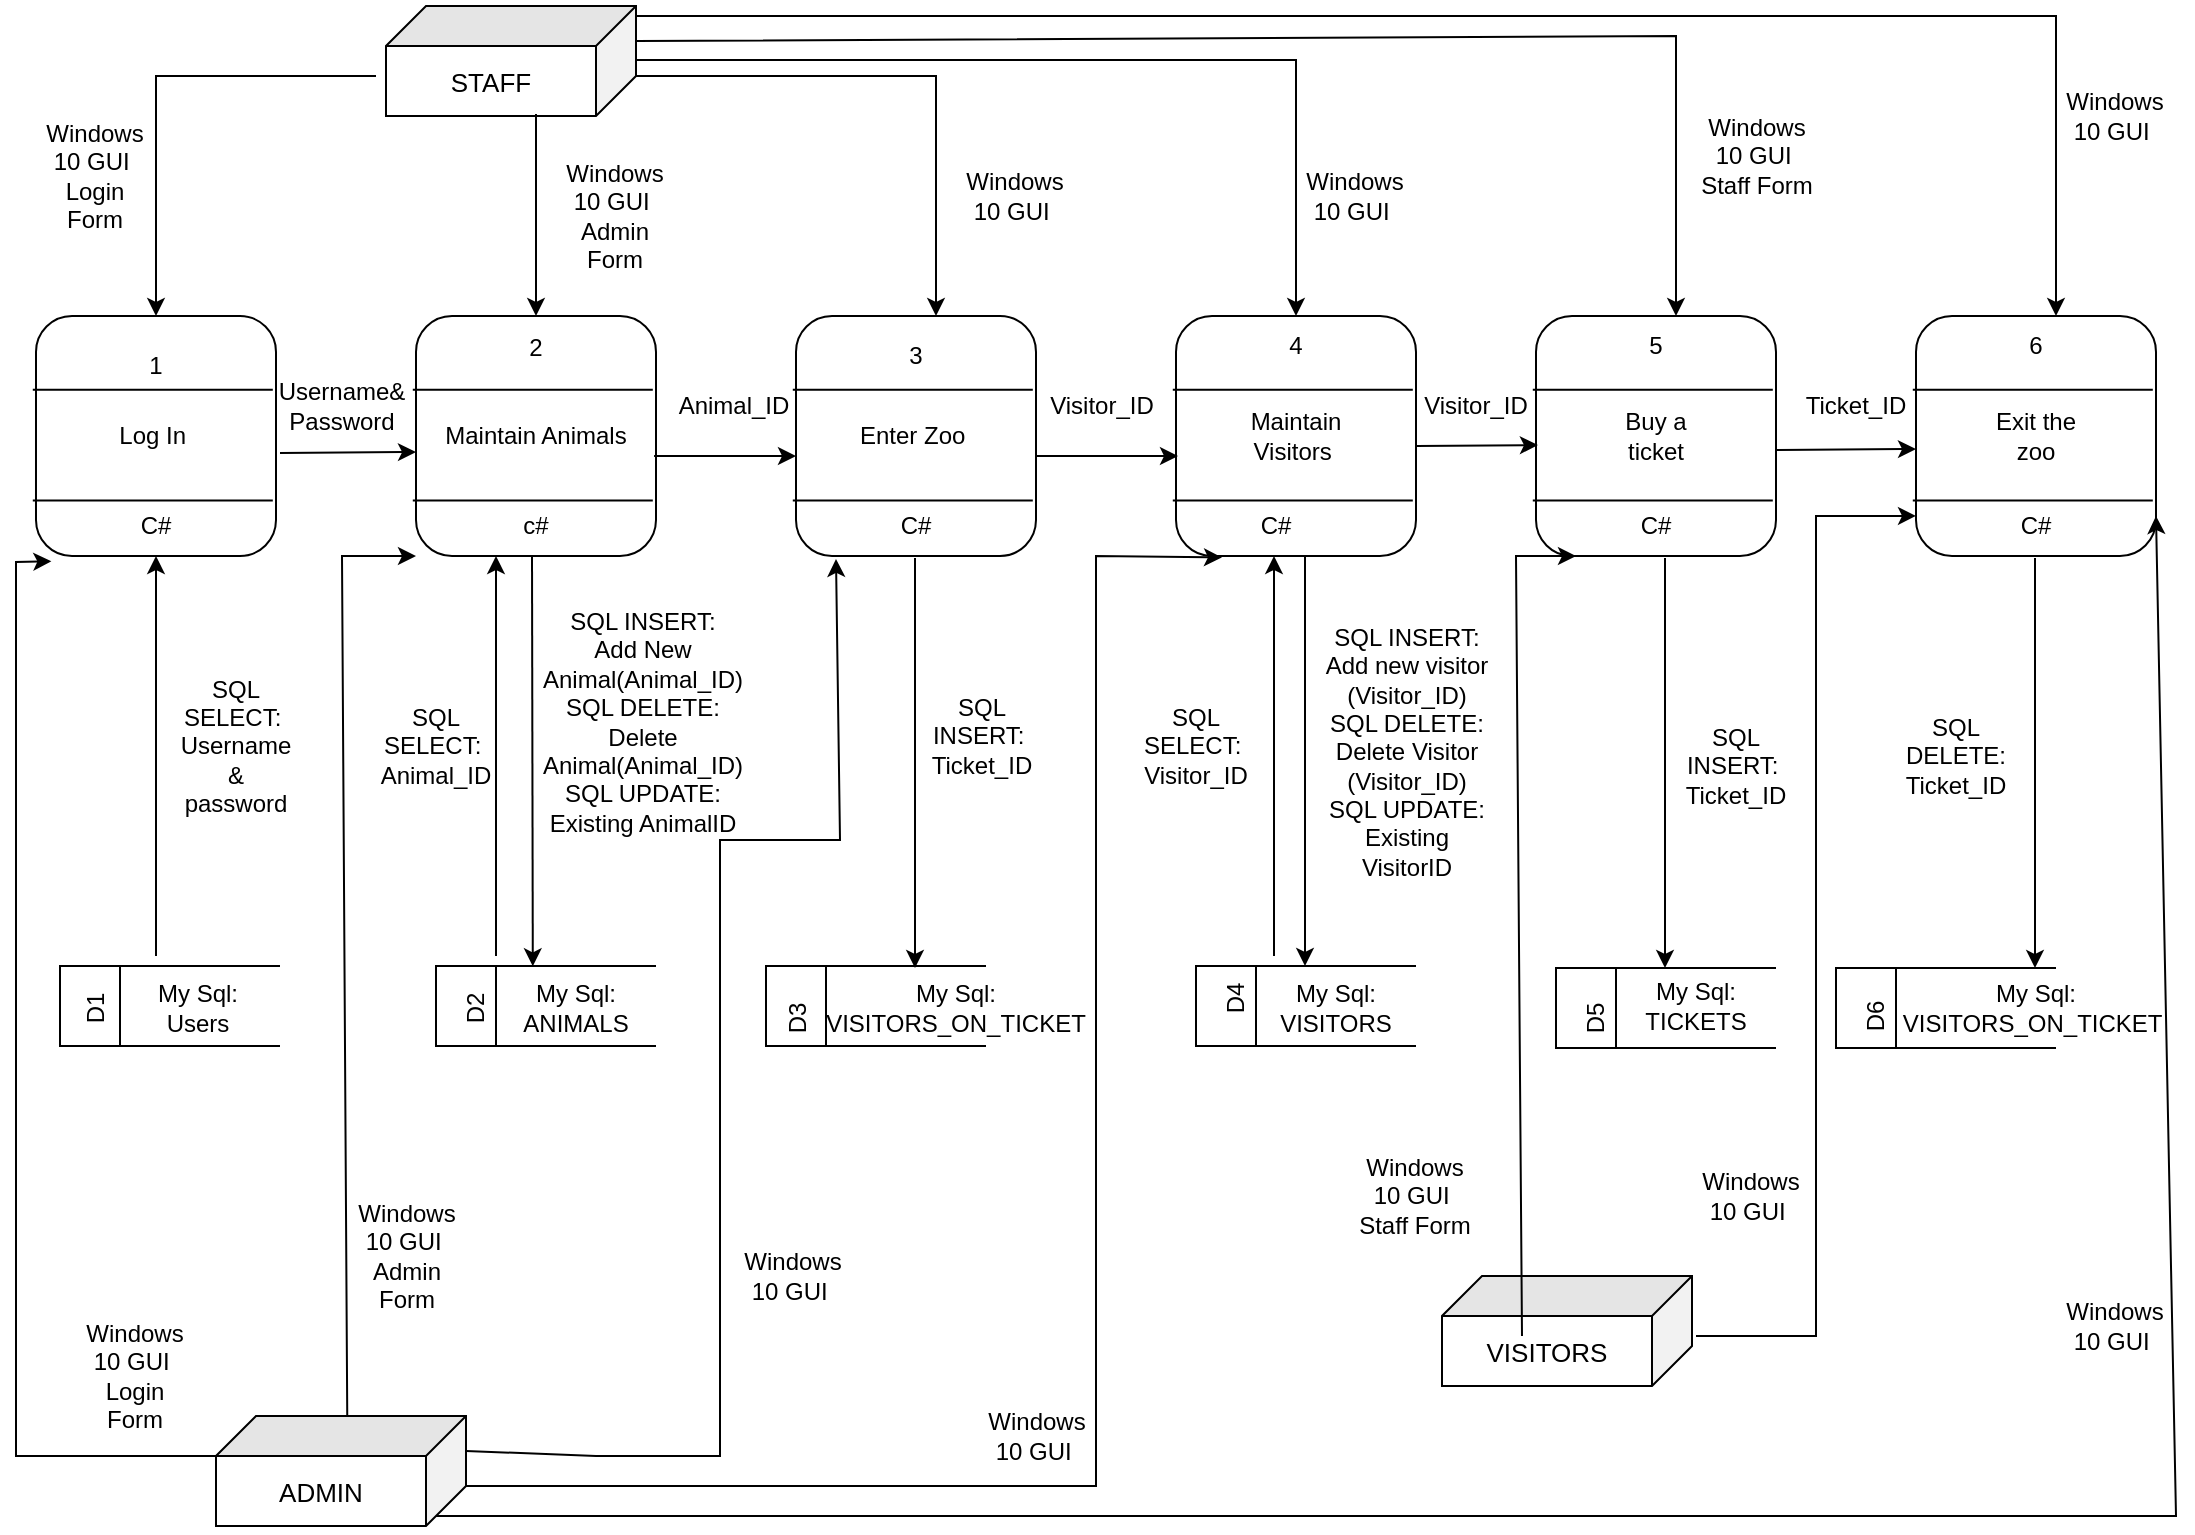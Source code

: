 <mxfile version="21.7.2" type="device">
  <diagram id="Swy_Kmeid2aEvp7q4bGA" name="Page-1">
    <mxGraphModel dx="1114" dy="473" grid="1" gridSize="10" guides="1" tooltips="1" connect="1" arrows="1" fold="1" page="1" pageScale="1" pageWidth="1100" pageHeight="850" math="0" shadow="0">
      <root>
        <mxCell id="0" />
        <mxCell id="1" parent="0" />
        <mxCell id="SqwF1IbfU58eQdnAGA33-1" value="STAFF" style="shape=cube;whiteSpace=wrap;html=1;boundedLbl=1;backgroundOutline=1;darkOpacity=0.05;darkOpacity2=0.1;fontSize=13;direction=south;" parent="1" vertex="1">
          <mxGeometry x="195" y="35" width="125" height="55" as="geometry" />
        </mxCell>
        <mxCell id="SqwF1IbfU58eQdnAGA33-23" value="" style="rounded=1;whiteSpace=wrap;html=1;container=1;" parent="1" vertex="1">
          <mxGeometry x="20" y="190" width="120" height="120" as="geometry">
            <mxRectangle x="40" y="160" width="50" height="40" as="alternateBounds" />
          </mxGeometry>
        </mxCell>
        <mxCell id="9iBqQjDq5Y0UraFRO6g6-12" value="" style="endArrow=none;html=1;rounded=0;" parent="SqwF1IbfU58eQdnAGA33-23" edge="1">
          <mxGeometry width="50" height="50" relative="1" as="geometry">
            <mxPoint x="-1.6" y="92.308" as="sourcePoint" />
            <mxPoint x="118.4" y="92.308" as="targetPoint" />
          </mxGeometry>
        </mxCell>
        <mxCell id="9iBqQjDq5Y0UraFRO6g6-13" value="" style="endArrow=none;html=1;rounded=0;" parent="SqwF1IbfU58eQdnAGA33-23" edge="1">
          <mxGeometry width="50" height="50" relative="1" as="geometry">
            <mxPoint x="-1.6" y="36.923" as="sourcePoint" />
            <mxPoint x="118.4" y="36.923" as="targetPoint" />
          </mxGeometry>
        </mxCell>
        <mxCell id="9iBqQjDq5Y0UraFRO6g6-41" value="1" style="text;html=1;strokeColor=none;fillColor=none;align=center;verticalAlign=middle;whiteSpace=wrap;rounded=0;" parent="SqwF1IbfU58eQdnAGA33-23" vertex="1">
          <mxGeometry x="30" y="10" width="60" height="30" as="geometry" />
        </mxCell>
        <mxCell id="9iBqQjDq5Y0UraFRO6g6-42" value="Log In&amp;nbsp;" style="text;html=1;strokeColor=none;fillColor=none;align=center;verticalAlign=middle;whiteSpace=wrap;rounded=0;" parent="SqwF1IbfU58eQdnAGA33-23" vertex="1">
          <mxGeometry x="30" y="45" width="60" height="30" as="geometry" />
        </mxCell>
        <mxCell id="9iBqQjDq5Y0UraFRO6g6-43" value="C#" style="text;html=1;strokeColor=none;fillColor=none;align=center;verticalAlign=middle;whiteSpace=wrap;rounded=0;" parent="SqwF1IbfU58eQdnAGA33-23" vertex="1">
          <mxGeometry x="30" y="90" width="60" height="30" as="geometry" />
        </mxCell>
        <mxCell id="9iBqQjDq5Y0UraFRO6g6-26" value="Maintain Animals" style="rounded=1;whiteSpace=wrap;html=1;container=1;" parent="1" vertex="1">
          <mxGeometry x="210" y="190" width="120" height="120" as="geometry">
            <mxRectangle x="40" y="160" width="50" height="40" as="alternateBounds" />
          </mxGeometry>
        </mxCell>
        <mxCell id="9iBqQjDq5Y0UraFRO6g6-27" value="" style="endArrow=none;html=1;rounded=0;" parent="9iBqQjDq5Y0UraFRO6g6-26" edge="1">
          <mxGeometry width="50" height="50" relative="1" as="geometry">
            <mxPoint x="-1.6" y="92.308" as="sourcePoint" />
            <mxPoint x="118.4" y="92.308" as="targetPoint" />
          </mxGeometry>
        </mxCell>
        <mxCell id="9iBqQjDq5Y0UraFRO6g6-28" value="" style="endArrow=none;html=1;rounded=0;" parent="9iBqQjDq5Y0UraFRO6g6-26" edge="1">
          <mxGeometry width="50" height="50" relative="1" as="geometry">
            <mxPoint x="-1.6" y="36.923" as="sourcePoint" />
            <mxPoint x="118.4" y="36.923" as="targetPoint" />
          </mxGeometry>
        </mxCell>
        <mxCell id="9iBqQjDq5Y0UraFRO6g6-44" value="2" style="text;html=1;strokeColor=none;fillColor=none;align=center;verticalAlign=middle;whiteSpace=wrap;rounded=0;" parent="9iBqQjDq5Y0UraFRO6g6-26" vertex="1">
          <mxGeometry x="30" y="1" width="60" height="30" as="geometry" />
        </mxCell>
        <mxCell id="9iBqQjDq5Y0UraFRO6g6-46" value="c#" style="text;html=1;strokeColor=none;fillColor=none;align=center;verticalAlign=middle;whiteSpace=wrap;rounded=0;" parent="9iBqQjDq5Y0UraFRO6g6-26" vertex="1">
          <mxGeometry x="30" y="90" width="60" height="30" as="geometry" />
        </mxCell>
        <mxCell id="9iBqQjDq5Y0UraFRO6g6-29" value="Enter Zoo&amp;nbsp;" style="rounded=1;whiteSpace=wrap;html=1;container=1;" parent="1" vertex="1">
          <mxGeometry x="400" y="190" width="120" height="120" as="geometry">
            <mxRectangle x="40" y="160" width="50" height="40" as="alternateBounds" />
          </mxGeometry>
        </mxCell>
        <mxCell id="9iBqQjDq5Y0UraFRO6g6-30" value="" style="endArrow=none;html=1;rounded=0;" parent="9iBqQjDq5Y0UraFRO6g6-29" edge="1">
          <mxGeometry width="50" height="50" relative="1" as="geometry">
            <mxPoint x="-1.6" y="92.308" as="sourcePoint" />
            <mxPoint x="118.4" y="92.308" as="targetPoint" />
          </mxGeometry>
        </mxCell>
        <mxCell id="9iBqQjDq5Y0UraFRO6g6-31" value="" style="endArrow=none;html=1;rounded=0;" parent="9iBqQjDq5Y0UraFRO6g6-29" edge="1">
          <mxGeometry width="50" height="50" relative="1" as="geometry">
            <mxPoint x="-1.6" y="36.923" as="sourcePoint" />
            <mxPoint x="118.4" y="36.923" as="targetPoint" />
          </mxGeometry>
        </mxCell>
        <mxCell id="9iBqQjDq5Y0UraFRO6g6-47" value="3" style="text;html=1;strokeColor=none;fillColor=none;align=center;verticalAlign=middle;whiteSpace=wrap;rounded=0;" parent="9iBqQjDq5Y0UraFRO6g6-29" vertex="1">
          <mxGeometry x="30" y="5" width="60" height="30" as="geometry" />
        </mxCell>
        <mxCell id="9iBqQjDq5Y0UraFRO6g6-49" value="C#" style="text;html=1;strokeColor=none;fillColor=none;align=center;verticalAlign=middle;whiteSpace=wrap;rounded=0;" parent="9iBqQjDq5Y0UraFRO6g6-29" vertex="1">
          <mxGeometry x="30" y="90" width="60" height="30" as="geometry" />
        </mxCell>
        <mxCell id="9iBqQjDq5Y0UraFRO6g6-32" value="" style="rounded=1;whiteSpace=wrap;html=1;container=1;" parent="1" vertex="1">
          <mxGeometry x="590" y="190" width="120" height="120" as="geometry">
            <mxRectangle x="40" y="160" width="50" height="40" as="alternateBounds" />
          </mxGeometry>
        </mxCell>
        <mxCell id="9iBqQjDq5Y0UraFRO6g6-33" value="" style="endArrow=none;html=1;rounded=0;" parent="9iBqQjDq5Y0UraFRO6g6-32" edge="1">
          <mxGeometry width="50" height="50" relative="1" as="geometry">
            <mxPoint x="-1.6" y="92.308" as="sourcePoint" />
            <mxPoint x="118.4" y="92.308" as="targetPoint" />
          </mxGeometry>
        </mxCell>
        <mxCell id="9iBqQjDq5Y0UraFRO6g6-34" value="" style="endArrow=none;html=1;rounded=0;" parent="9iBqQjDq5Y0UraFRO6g6-32" edge="1">
          <mxGeometry width="50" height="50" relative="1" as="geometry">
            <mxPoint x="-1.6" y="36.923" as="sourcePoint" />
            <mxPoint x="118.4" y="36.923" as="targetPoint" />
          </mxGeometry>
        </mxCell>
        <mxCell id="9iBqQjDq5Y0UraFRO6g6-50" value="4" style="text;html=1;strokeColor=none;fillColor=none;align=center;verticalAlign=middle;whiteSpace=wrap;rounded=0;" parent="9iBqQjDq5Y0UraFRO6g6-32" vertex="1">
          <mxGeometry x="30" width="60" height="30" as="geometry" />
        </mxCell>
        <mxCell id="9iBqQjDq5Y0UraFRO6g6-51" value="Maintain Visitors&amp;nbsp;" style="text;html=1;strokeColor=none;fillColor=none;align=center;verticalAlign=middle;whiteSpace=wrap;rounded=0;" parent="9iBqQjDq5Y0UraFRO6g6-32" vertex="1">
          <mxGeometry x="30" y="45" width="60" height="30" as="geometry" />
        </mxCell>
        <mxCell id="9iBqQjDq5Y0UraFRO6g6-52" value="C#" style="text;html=1;strokeColor=none;fillColor=none;align=center;verticalAlign=middle;whiteSpace=wrap;rounded=0;" parent="9iBqQjDq5Y0UraFRO6g6-32" vertex="1">
          <mxGeometry x="20" y="90" width="60" height="30" as="geometry" />
        </mxCell>
        <mxCell id="9iBqQjDq5Y0UraFRO6g6-35" value="" style="rounded=1;whiteSpace=wrap;html=1;container=1;" parent="1" vertex="1">
          <mxGeometry x="770" y="190" width="120" height="120" as="geometry">
            <mxRectangle x="40" y="160" width="50" height="40" as="alternateBounds" />
          </mxGeometry>
        </mxCell>
        <mxCell id="9iBqQjDq5Y0UraFRO6g6-36" value="" style="endArrow=none;html=1;rounded=0;" parent="9iBqQjDq5Y0UraFRO6g6-35" edge="1">
          <mxGeometry width="50" height="50" relative="1" as="geometry">
            <mxPoint x="-1.6" y="92.308" as="sourcePoint" />
            <mxPoint x="118.4" y="92.308" as="targetPoint" />
          </mxGeometry>
        </mxCell>
        <mxCell id="9iBqQjDq5Y0UraFRO6g6-37" value="" style="endArrow=none;html=1;rounded=0;" parent="9iBqQjDq5Y0UraFRO6g6-35" edge="1">
          <mxGeometry width="50" height="50" relative="1" as="geometry">
            <mxPoint x="-1.6" y="36.923" as="sourcePoint" />
            <mxPoint x="118.4" y="36.923" as="targetPoint" />
          </mxGeometry>
        </mxCell>
        <mxCell id="9iBqQjDq5Y0UraFRO6g6-54" value="5" style="text;html=1;strokeColor=none;fillColor=none;align=center;verticalAlign=middle;whiteSpace=wrap;rounded=0;" parent="9iBqQjDq5Y0UraFRO6g6-35" vertex="1">
          <mxGeometry x="30" width="60" height="30" as="geometry" />
        </mxCell>
        <mxCell id="9iBqQjDq5Y0UraFRO6g6-55" value="Buy a ticket" style="text;html=1;strokeColor=none;fillColor=none;align=center;verticalAlign=middle;whiteSpace=wrap;rounded=0;" parent="9iBqQjDq5Y0UraFRO6g6-35" vertex="1">
          <mxGeometry x="30" y="45" width="60" height="30" as="geometry" />
        </mxCell>
        <mxCell id="9iBqQjDq5Y0UraFRO6g6-56" value="C#" style="text;html=1;strokeColor=none;fillColor=none;align=center;verticalAlign=middle;whiteSpace=wrap;rounded=0;" parent="9iBqQjDq5Y0UraFRO6g6-35" vertex="1">
          <mxGeometry x="30" y="90" width="60" height="30" as="geometry" />
        </mxCell>
        <mxCell id="9iBqQjDq5Y0UraFRO6g6-38" value="" style="rounded=1;whiteSpace=wrap;html=1;container=1;" parent="1" vertex="1">
          <mxGeometry x="960" y="190" width="120" height="120" as="geometry">
            <mxRectangle x="40" y="160" width="50" height="40" as="alternateBounds" />
          </mxGeometry>
        </mxCell>
        <mxCell id="9iBqQjDq5Y0UraFRO6g6-39" value="" style="endArrow=none;html=1;rounded=0;" parent="9iBqQjDq5Y0UraFRO6g6-38" edge="1">
          <mxGeometry width="50" height="50" relative="1" as="geometry">
            <mxPoint x="-1.6" y="92.308" as="sourcePoint" />
            <mxPoint x="118.4" y="92.308" as="targetPoint" />
          </mxGeometry>
        </mxCell>
        <mxCell id="9iBqQjDq5Y0UraFRO6g6-40" value="" style="endArrow=none;html=1;rounded=0;" parent="9iBqQjDq5Y0UraFRO6g6-38" edge="1">
          <mxGeometry width="50" height="50" relative="1" as="geometry">
            <mxPoint x="-1.6" y="36.923" as="sourcePoint" />
            <mxPoint x="118.4" y="36.923" as="targetPoint" />
          </mxGeometry>
        </mxCell>
        <mxCell id="9iBqQjDq5Y0UraFRO6g6-57" value="6" style="text;html=1;strokeColor=none;fillColor=none;align=center;verticalAlign=middle;whiteSpace=wrap;rounded=0;" parent="9iBqQjDq5Y0UraFRO6g6-38" vertex="1">
          <mxGeometry x="30" width="60" height="30" as="geometry" />
        </mxCell>
        <mxCell id="9iBqQjDq5Y0UraFRO6g6-58" value="Exit the zoo" style="text;html=1;strokeColor=none;fillColor=none;align=center;verticalAlign=middle;whiteSpace=wrap;rounded=0;" parent="9iBqQjDq5Y0UraFRO6g6-38" vertex="1">
          <mxGeometry x="30" y="45" width="60" height="30" as="geometry" />
        </mxCell>
        <mxCell id="9iBqQjDq5Y0UraFRO6g6-59" value="C#" style="text;html=1;strokeColor=none;fillColor=none;align=center;verticalAlign=middle;whiteSpace=wrap;rounded=0;" parent="9iBqQjDq5Y0UraFRO6g6-38" vertex="1">
          <mxGeometry x="30" y="90" width="60" height="30" as="geometry" />
        </mxCell>
        <mxCell id="9iBqQjDq5Y0UraFRO6g6-60" value="" style="html=1;dashed=0;whiteSpace=wrap;shape=mxgraph.dfd.dataStoreID;align=left;spacingLeft=3;points=[[0,0],[0.5,0],[1,0],[0,0.5],[1,0.5],[0,1],[0.5,1],[1,1]];" parent="1" vertex="1">
          <mxGeometry x="32" y="515" width="110" height="40" as="geometry" />
        </mxCell>
        <mxCell id="9iBqQjDq5Y0UraFRO6g6-61" value="" style="html=1;dashed=0;whiteSpace=wrap;shape=mxgraph.dfd.dataStoreID;align=left;spacingLeft=3;points=[[0,0],[0.5,0],[1,0],[0,0.5],[1,0.5],[0,1],[0.5,1],[1,1]];" parent="1" vertex="1">
          <mxGeometry x="220" y="515" width="110" height="40" as="geometry" />
        </mxCell>
        <mxCell id="9iBqQjDq5Y0UraFRO6g6-62" value="" style="html=1;dashed=0;whiteSpace=wrap;shape=mxgraph.dfd.dataStoreID;align=left;spacingLeft=3;points=[[0,0],[0.5,0],[1,0],[0,0.5],[1,0.5],[0,1],[0.5,1],[1,1]];" parent="1" vertex="1">
          <mxGeometry x="385" y="515" width="110" height="40" as="geometry" />
        </mxCell>
        <mxCell id="9iBqQjDq5Y0UraFRO6g6-63" value="" style="html=1;dashed=0;whiteSpace=wrap;shape=mxgraph.dfd.dataStoreID;align=left;spacingLeft=3;points=[[0,0],[0.5,0],[1,0],[0,0.5],[1,0.5],[0,1],[0.5,1],[1,1]];" parent="1" vertex="1">
          <mxGeometry x="600" y="515" width="110" height="40" as="geometry" />
        </mxCell>
        <mxCell id="9iBqQjDq5Y0UraFRO6g6-64" value="" style="html=1;dashed=0;whiteSpace=wrap;shape=mxgraph.dfd.dataStoreID;align=left;spacingLeft=3;points=[[0,0],[0.5,0],[1,0],[0,0.5],[1,0.5],[0,1],[0.5,1],[1,1]];" parent="1" vertex="1">
          <mxGeometry x="780" y="516" width="110" height="40" as="geometry" />
        </mxCell>
        <mxCell id="9iBqQjDq5Y0UraFRO6g6-65" value="" style="html=1;dashed=0;whiteSpace=wrap;shape=mxgraph.dfd.dataStoreID;align=left;spacingLeft=3;points=[[0,0],[0.5,0],[1,0],[0,0.5],[1,0.5],[0,1],[0.5,1],[1,1]];" parent="1" vertex="1">
          <mxGeometry x="920" y="516" width="110" height="40" as="geometry" />
        </mxCell>
        <mxCell id="9iBqQjDq5Y0UraFRO6g6-66" value="D1" style="text;html=1;strokeColor=none;fillColor=none;align=center;verticalAlign=middle;whiteSpace=wrap;rounded=0;rotation=-90;" parent="1" vertex="1">
          <mxGeometry x="20" y="521" width="60" height="30" as="geometry" />
        </mxCell>
        <mxCell id="9iBqQjDq5Y0UraFRO6g6-67" value="D2" style="text;html=1;strokeColor=none;fillColor=none;align=center;verticalAlign=middle;whiteSpace=wrap;rounded=0;rotation=-90;" parent="1" vertex="1">
          <mxGeometry x="210" y="521" width="60" height="30" as="geometry" />
        </mxCell>
        <mxCell id="9iBqQjDq5Y0UraFRO6g6-68" value="D3&lt;br&gt;" style="text;html=1;strokeColor=none;fillColor=none;align=center;verticalAlign=middle;whiteSpace=wrap;rounded=0;rotation=-90;" parent="1" vertex="1">
          <mxGeometry x="371" y="526" width="60" height="30" as="geometry" />
        </mxCell>
        <mxCell id="9iBqQjDq5Y0UraFRO6g6-69" value="D4" style="text;html=1;strokeColor=none;fillColor=none;align=center;verticalAlign=middle;whiteSpace=wrap;rounded=0;rotation=-90;" parent="1" vertex="1">
          <mxGeometry x="590" y="516" width="60" height="30" as="geometry" />
        </mxCell>
        <mxCell id="9iBqQjDq5Y0UraFRO6g6-70" value="D5" style="text;html=1;strokeColor=none;fillColor=none;align=center;verticalAlign=middle;whiteSpace=wrap;rounded=0;rotation=-90;" parent="1" vertex="1">
          <mxGeometry x="770" y="526" width="60" height="30" as="geometry" />
        </mxCell>
        <mxCell id="9iBqQjDq5Y0UraFRO6g6-71" value="D6" style="text;html=1;strokeColor=none;fillColor=none;align=center;verticalAlign=middle;whiteSpace=wrap;rounded=0;rotation=-90;" parent="1" vertex="1">
          <mxGeometry x="910" y="525" width="60" height="30" as="geometry" />
        </mxCell>
        <mxCell id="9iBqQjDq5Y0UraFRO6g6-72" value="My Sql:&lt;br&gt;Users" style="text;html=1;strokeColor=none;fillColor=none;align=center;verticalAlign=middle;whiteSpace=wrap;rounded=0;" parent="1" vertex="1">
          <mxGeometry x="71" y="520" width="60" height="31" as="geometry" />
        </mxCell>
        <mxCell id="9iBqQjDq5Y0UraFRO6g6-73" value="My Sql:&lt;br&gt;ANIMALS" style="text;html=1;strokeColor=none;fillColor=none;align=center;verticalAlign=middle;whiteSpace=wrap;rounded=0;" parent="1" vertex="1">
          <mxGeometry x="260" y="521" width="60" height="30" as="geometry" />
        </mxCell>
        <mxCell id="9iBqQjDq5Y0UraFRO6g6-74" value="My Sql:&lt;br&gt;VISITORS_ON_TICKET" style="text;html=1;strokeColor=none;fillColor=none;align=center;verticalAlign=middle;whiteSpace=wrap;rounded=0;" parent="1" vertex="1">
          <mxGeometry x="450" y="521" width="60" height="30" as="geometry" />
        </mxCell>
        <mxCell id="9iBqQjDq5Y0UraFRO6g6-75" value="My Sql:&lt;br&gt;VISITORS" style="text;html=1;strokeColor=none;fillColor=none;align=center;verticalAlign=middle;whiteSpace=wrap;rounded=0;" parent="1" vertex="1">
          <mxGeometry x="640" y="521" width="60" height="30" as="geometry" />
        </mxCell>
        <mxCell id="9iBqQjDq5Y0UraFRO6g6-76" value="My Sql:&lt;br&gt;TICKETS" style="text;html=1;strokeColor=none;fillColor=none;align=center;verticalAlign=middle;whiteSpace=wrap;rounded=0;" parent="1" vertex="1">
          <mxGeometry x="820" y="520" width="60" height="30" as="geometry" />
        </mxCell>
        <mxCell id="9iBqQjDq5Y0UraFRO6g6-77" value="My Sql:&lt;br&gt;VISITORS_ON_TICKET&amp;nbsp;" style="text;html=1;strokeColor=none;fillColor=none;align=center;verticalAlign=middle;whiteSpace=wrap;rounded=0;" parent="1" vertex="1">
          <mxGeometry x="990" y="521" width="60" height="30" as="geometry" />
        </mxCell>
        <mxCell id="9iBqQjDq5Y0UraFRO6g6-78" value="ADMIN" style="shape=cube;whiteSpace=wrap;html=1;boundedLbl=1;backgroundOutline=1;darkOpacity=0.05;darkOpacity2=0.1;fontSize=13;direction=south;" parent="1" vertex="1">
          <mxGeometry x="110" y="740" width="125" height="55" as="geometry" />
        </mxCell>
        <mxCell id="9iBqQjDq5Y0UraFRO6g6-79" value="VISITORS" style="shape=cube;whiteSpace=wrap;html=1;boundedLbl=1;backgroundOutline=1;darkOpacity=0.05;darkOpacity2=0.1;fontSize=13;direction=south;" parent="1" vertex="1">
          <mxGeometry x="723" y="670" width="125" height="55" as="geometry" />
        </mxCell>
        <mxCell id="9iBqQjDq5Y0UraFRO6g6-80" value="" style="endArrow=classic;html=1;rounded=0;entryX=0.5;entryY=0;entryDx=0;entryDy=0;exitX=0;exitY=0;exitDx=35;exitDy=0;exitPerimeter=0;" parent="1" source="SqwF1IbfU58eQdnAGA33-1" edge="1">
          <mxGeometry width="50" height="50" relative="1" as="geometry">
            <mxPoint x="580" y="70" as="sourcePoint" />
            <mxPoint x="470" y="190" as="targetPoint" />
            <Array as="points">
              <mxPoint x="470" y="70" />
            </Array>
          </mxGeometry>
        </mxCell>
        <mxCell id="9iBqQjDq5Y0UraFRO6g6-81" value="" style="endArrow=classic;html=1;rounded=0;entryX=0.5;entryY=0;entryDx=0;entryDy=0;" parent="1" edge="1">
          <mxGeometry width="50" height="50" relative="1" as="geometry">
            <mxPoint x="270" y="89" as="sourcePoint" />
            <mxPoint x="270" y="190" as="targetPoint" />
            <Array as="points">
              <mxPoint x="270" y="130" />
            </Array>
          </mxGeometry>
        </mxCell>
        <mxCell id="9iBqQjDq5Y0UraFRO6g6-82" value="" style="endArrow=classic;html=1;rounded=0;entryX=0.5;entryY=0;entryDx=0;entryDy=0;" parent="1" edge="1">
          <mxGeometry width="50" height="50" relative="1" as="geometry">
            <mxPoint x="190" y="70" as="sourcePoint" />
            <mxPoint x="80" y="190" as="targetPoint" />
            <Array as="points">
              <mxPoint x="80" y="70" />
            </Array>
          </mxGeometry>
        </mxCell>
        <mxCell id="9iBqQjDq5Y0UraFRO6g6-84" value="" style="endArrow=classic;html=1;rounded=0;entryX=0.5;entryY=0;entryDx=0;entryDy=0;" parent="1" edge="1">
          <mxGeometry width="50" height="50" relative="1" as="geometry">
            <mxPoint x="320" y="40" as="sourcePoint" />
            <mxPoint x="1030" y="190" as="targetPoint" />
            <Array as="points">
              <mxPoint x="1030" y="40" />
            </Array>
          </mxGeometry>
        </mxCell>
        <mxCell id="9iBqQjDq5Y0UraFRO6g6-85" value="" style="endArrow=classic;html=1;rounded=0;entryX=0.5;entryY=0;entryDx=0;entryDy=0;exitX=0;exitY=0;exitDx=17.5;exitDy=0;exitPerimeter=0;" parent="1" edge="1">
          <mxGeometry width="50" height="50" relative="1" as="geometry">
            <mxPoint x="320" y="52.5" as="sourcePoint" />
            <mxPoint x="840" y="190" as="targetPoint" />
            <Array as="points">
              <mxPoint x="840" y="50" />
            </Array>
          </mxGeometry>
        </mxCell>
        <mxCell id="9iBqQjDq5Y0UraFRO6g6-86" value="" style="endArrow=classic;html=1;rounded=0;entryX=0.44;entryY=0.004;entryDx=0;entryDy=0;entryPerimeter=0;" parent="1" target="9iBqQjDq5Y0UraFRO6g6-61" edge="1">
          <mxGeometry width="50" height="50" relative="1" as="geometry">
            <mxPoint x="268" y="310" as="sourcePoint" />
            <mxPoint x="400" y="385" as="targetPoint" />
          </mxGeometry>
        </mxCell>
        <mxCell id="9iBqQjDq5Y0UraFRO6g6-87" value="" style="endArrow=classic;html=1;rounded=0;entryX=0.44;entryY=0.004;entryDx=0;entryDy=0;entryPerimeter=0;" parent="1" edge="1">
          <mxGeometry width="50" height="50" relative="1" as="geometry">
            <mxPoint x="459.5" y="311" as="sourcePoint" />
            <mxPoint x="459.5" y="516" as="targetPoint" />
          </mxGeometry>
        </mxCell>
        <mxCell id="9iBqQjDq5Y0UraFRO6g6-88" value="" style="endArrow=classic;html=1;rounded=0;entryX=0.44;entryY=0.004;entryDx=0;entryDy=0;entryPerimeter=0;" parent="1" edge="1">
          <mxGeometry width="50" height="50" relative="1" as="geometry">
            <mxPoint x="834.5" y="311" as="sourcePoint" />
            <mxPoint x="834.5" y="516" as="targetPoint" />
          </mxGeometry>
        </mxCell>
        <mxCell id="9iBqQjDq5Y0UraFRO6g6-89" value="" style="endArrow=classic;html=1;rounded=0;entryX=0.44;entryY=0.004;entryDx=0;entryDy=0;entryPerimeter=0;" parent="1" edge="1">
          <mxGeometry width="50" height="50" relative="1" as="geometry">
            <mxPoint x="654.5" y="310" as="sourcePoint" />
            <mxPoint x="654.5" y="515" as="targetPoint" />
          </mxGeometry>
        </mxCell>
        <mxCell id="9iBqQjDq5Y0UraFRO6g6-90" value="" style="endArrow=classic;html=1;rounded=0;entryX=0.44;entryY=0.004;entryDx=0;entryDy=0;entryPerimeter=0;" parent="1" edge="1">
          <mxGeometry width="50" height="50" relative="1" as="geometry">
            <mxPoint x="1019.5" y="311" as="sourcePoint" />
            <mxPoint x="1019.5" y="516" as="targetPoint" />
          </mxGeometry>
        </mxCell>
        <mxCell id="9iBqQjDq5Y0UraFRO6g6-91" value="" style="endArrow=classic;html=1;rounded=0;entryX=0;entryY=1;entryDx=0;entryDy=0;exitX=0.005;exitY=0.475;exitDx=0;exitDy=0;exitPerimeter=0;" parent="1" source="9iBqQjDq5Y0UraFRO6g6-78" target="9iBqQjDq5Y0UraFRO6g6-26" edge="1">
          <mxGeometry width="50" height="50" relative="1" as="geometry">
            <mxPoint x="190" y="590" as="sourcePoint" />
            <mxPoint x="190" y="390" as="targetPoint" />
            <Array as="points">
              <mxPoint x="173" y="310" />
            </Array>
          </mxGeometry>
        </mxCell>
        <mxCell id="9iBqQjDq5Y0UraFRO6g6-92" value="" style="endArrow=classic;html=1;rounded=0;entryX=0.064;entryY=1.022;entryDx=0;entryDy=0;entryPerimeter=0;" parent="1" target="SqwF1IbfU58eQdnAGA33-23" edge="1">
          <mxGeometry width="50" height="50" relative="1" as="geometry">
            <mxPoint x="110" y="760" as="sourcePoint" />
            <mxPoint x="160" y="710" as="targetPoint" />
            <Array as="points">
              <mxPoint x="10" y="760" />
              <mxPoint x="10" y="530" />
              <mxPoint x="10" y="313" />
            </Array>
          </mxGeometry>
        </mxCell>
        <mxCell id="9iBqQjDq5Y0UraFRO6g6-93" value="" style="endArrow=classic;html=1;rounded=0;entryX=0.5;entryY=1;entryDx=0;entryDy=0;" parent="1" edge="1">
          <mxGeometry width="50" height="50" relative="1" as="geometry">
            <mxPoint x="80" y="510" as="sourcePoint" />
            <mxPoint x="80" y="310" as="targetPoint" />
          </mxGeometry>
        </mxCell>
        <mxCell id="9iBqQjDq5Y0UraFRO6g6-94" value="" style="endArrow=classic;html=1;rounded=0;exitX=0;exitY=0;exitDx=17.5;exitDy=0;exitPerimeter=0;" parent="1" source="9iBqQjDq5Y0UraFRO6g6-78" edge="1">
          <mxGeometry width="50" height="50" relative="1" as="geometry">
            <mxPoint x="235" y="778.96" as="sourcePoint" />
            <mxPoint x="420" y="311.46" as="targetPoint" />
            <Array as="points">
              <mxPoint x="300" y="760" />
              <mxPoint x="362" y="760" />
              <mxPoint x="362" y="452" />
              <mxPoint x="422" y="452" />
            </Array>
          </mxGeometry>
        </mxCell>
        <mxCell id="9iBqQjDq5Y0UraFRO6g6-95" value="" style="endArrow=classic;html=1;rounded=0;exitX=0;exitY=0;exitDx=0;exitDy=105;exitPerimeter=0;" parent="1" edge="1">
          <mxGeometry width="50" height="50" relative="1" as="geometry">
            <mxPoint x="763" y="700" as="sourcePoint" />
            <mxPoint x="790" y="310" as="targetPoint" />
            <Array as="points">
              <mxPoint x="760" y="310" />
            </Array>
          </mxGeometry>
        </mxCell>
        <mxCell id="9iBqQjDq5Y0UraFRO6g6-96" value="" style="endArrow=classic;html=1;rounded=0;entryX=0;entryY=0.833;entryDx=0;entryDy=0;entryPerimeter=0;" parent="1" target="9iBqQjDq5Y0UraFRO6g6-38" edge="1">
          <mxGeometry width="50" height="50" relative="1" as="geometry">
            <mxPoint x="850" y="700" as="sourcePoint" />
            <mxPoint x="1090" y="320" as="targetPoint" />
            <Array as="points">
              <mxPoint x="910" y="700" />
              <mxPoint x="910" y="440" />
              <mxPoint x="910" y="290" />
            </Array>
          </mxGeometry>
        </mxCell>
        <mxCell id="9iBqQjDq5Y0UraFRO6g6-97" value="" style="endArrow=classic;html=1;rounded=0;" parent="1" edge="1">
          <mxGeometry width="50" height="50" relative="1" as="geometry">
            <mxPoint x="220" y="790" as="sourcePoint" />
            <mxPoint x="1080" y="290" as="targetPoint" />
            <Array as="points">
              <mxPoint x="1090" y="790" />
            </Array>
          </mxGeometry>
        </mxCell>
        <mxCell id="9iBqQjDq5Y0UraFRO6g6-98" value="Windows 10 GUI&amp;nbsp;&lt;br&gt;Login Form" style="text;html=1;strokeColor=none;fillColor=none;align=center;verticalAlign=middle;whiteSpace=wrap;rounded=0;" parent="1" vertex="1">
          <mxGeometry x="20" y="90" width="59" height="60" as="geometry" />
        </mxCell>
        <mxCell id="9iBqQjDq5Y0UraFRO6g6-99" value="Windows 10 GUI&amp;nbsp;&lt;br&gt;Admin Form" style="text;html=1;strokeColor=none;fillColor=none;align=center;verticalAlign=middle;whiteSpace=wrap;rounded=0;" parent="1" vertex="1">
          <mxGeometry x="280" y="110" width="59" height="60" as="geometry" />
        </mxCell>
        <mxCell id="9iBqQjDq5Y0UraFRO6g6-100" value="Windows 10 GUI&amp;nbsp;&lt;br&gt;" style="text;html=1;strokeColor=none;fillColor=none;align=center;verticalAlign=middle;whiteSpace=wrap;rounded=0;" parent="1" vertex="1">
          <mxGeometry x="480" y="100" width="59" height="60" as="geometry" />
        </mxCell>
        <mxCell id="9iBqQjDq5Y0UraFRO6g6-102" value="Windows 10 GUI&amp;nbsp;&lt;br&gt;Staff Form" style="text;html=1;strokeColor=none;fillColor=none;align=center;verticalAlign=middle;whiteSpace=wrap;rounded=0;" parent="1" vertex="1">
          <mxGeometry x="851" y="80" width="59" height="60" as="geometry" />
        </mxCell>
        <mxCell id="9iBqQjDq5Y0UraFRO6g6-103" value="Windows 10 GUI&amp;nbsp;&lt;br&gt;" style="text;html=1;strokeColor=none;fillColor=none;align=center;verticalAlign=middle;whiteSpace=wrap;rounded=0;" parent="1" vertex="1">
          <mxGeometry x="1030" y="60" width="59" height="60" as="geometry" />
        </mxCell>
        <mxCell id="9iBqQjDq5Y0UraFRO6g6-104" value="SQL SELECT:&amp;nbsp;&lt;br&gt;Username &amp;amp; password" style="text;html=1;strokeColor=none;fillColor=none;align=center;verticalAlign=middle;whiteSpace=wrap;rounded=0;" parent="1" vertex="1">
          <mxGeometry x="90" y="390" width="60" height="30" as="geometry" />
        </mxCell>
        <mxCell id="9iBqQjDq5Y0UraFRO6g6-107" value="SQL INSERT:&lt;br&gt;Add New Animal(Animal_ID)&lt;br&gt;SQL DELETE:&lt;br&gt;Delete Animal(Animal_ID)&lt;br&gt;SQL UPDATE:&lt;br&gt;Existing AnimalID" style="text;html=1;strokeColor=none;fillColor=none;align=center;verticalAlign=middle;whiteSpace=wrap;rounded=0;" parent="1" vertex="1">
          <mxGeometry x="278" y="375" width="91" height="35" as="geometry" />
        </mxCell>
        <mxCell id="9iBqQjDq5Y0UraFRO6g6-108" value="SQL INSERT:&amp;nbsp;&lt;br&gt;Ticket_ID" style="text;html=1;strokeColor=none;fillColor=none;align=center;verticalAlign=middle;whiteSpace=wrap;rounded=0;" parent="1" vertex="1">
          <mxGeometry x="463" y="390" width="60" height="20" as="geometry" />
        </mxCell>
        <mxCell id="9iBqQjDq5Y0UraFRO6g6-111" value="SQL DELETE:&lt;br&gt;Ticket_ID" style="text;html=1;strokeColor=none;fillColor=none;align=center;verticalAlign=middle;whiteSpace=wrap;rounded=0;" parent="1" vertex="1">
          <mxGeometry x="950" y="395" width="60" height="30" as="geometry" />
        </mxCell>
        <mxCell id="9iBqQjDq5Y0UraFRO6g6-113" value="SQL INSERT:&amp;nbsp;&lt;br&gt;Ticket_ID" style="text;html=1;strokeColor=none;fillColor=none;align=center;verticalAlign=middle;whiteSpace=wrap;rounded=0;" parent="1" vertex="1">
          <mxGeometry x="840" y="400" width="60" height="30" as="geometry" />
        </mxCell>
        <mxCell id="9iBqQjDq5Y0UraFRO6g6-114" value="Windows 10 GUI&amp;nbsp;&lt;br&gt;Login Form" style="text;html=1;strokeColor=none;fillColor=none;align=center;verticalAlign=middle;whiteSpace=wrap;rounded=0;" parent="1" vertex="1">
          <mxGeometry x="40" y="690" width="59" height="60" as="geometry" />
        </mxCell>
        <mxCell id="9iBqQjDq5Y0UraFRO6g6-115" value="Windows 10 GUI&amp;nbsp;&lt;br&gt;Admin Form" style="text;html=1;strokeColor=none;fillColor=none;align=center;verticalAlign=middle;whiteSpace=wrap;rounded=0;" parent="1" vertex="1">
          <mxGeometry x="176" y="630" width="59" height="60" as="geometry" />
        </mxCell>
        <mxCell id="9iBqQjDq5Y0UraFRO6g6-116" value="Windows 10 GUI&amp;nbsp;&lt;br&gt;" style="text;html=1;strokeColor=none;fillColor=none;align=center;verticalAlign=middle;whiteSpace=wrap;rounded=0;" parent="1" vertex="1">
          <mxGeometry x="369" y="640" width="59" height="60" as="geometry" />
        </mxCell>
        <mxCell id="9iBqQjDq5Y0UraFRO6g6-117" value="Windows 10 GUI&amp;nbsp;&lt;br&gt;Staff Form" style="text;html=1;strokeColor=none;fillColor=none;align=center;verticalAlign=middle;whiteSpace=wrap;rounded=0;" parent="1" vertex="1">
          <mxGeometry x="680" y="600" width="59" height="60" as="geometry" />
        </mxCell>
        <mxCell id="9iBqQjDq5Y0UraFRO6g6-118" value="Windows 10 GUI&amp;nbsp;&lt;br&gt;" style="text;html=1;strokeColor=none;fillColor=none;align=center;verticalAlign=middle;whiteSpace=wrap;rounded=0;" parent="1" vertex="1">
          <mxGeometry x="1030" y="665" width="59" height="60" as="geometry" />
        </mxCell>
        <mxCell id="9iBqQjDq5Y0UraFRO6g6-119" value="Windows 10 GUI&amp;nbsp;&lt;br&gt;" style="text;html=1;strokeColor=none;fillColor=none;align=center;verticalAlign=middle;whiteSpace=wrap;rounded=0;" parent="1" vertex="1">
          <mxGeometry x="848" y="600" width="59" height="60" as="geometry" />
        </mxCell>
        <mxCell id="9iBqQjDq5Y0UraFRO6g6-120" value="" style="endArrow=classic;html=1;rounded=0;" parent="1" edge="1">
          <mxGeometry width="50" height="50" relative="1" as="geometry">
            <mxPoint x="142" y="258.48" as="sourcePoint" />
            <mxPoint x="210" y="258" as="targetPoint" />
          </mxGeometry>
        </mxCell>
        <mxCell id="9iBqQjDq5Y0UraFRO6g6-121" value="" style="endArrow=classic;html=1;rounded=0;" parent="1" edge="1">
          <mxGeometry width="50" height="50" relative="1" as="geometry">
            <mxPoint x="520" y="260" as="sourcePoint" />
            <mxPoint x="591" y="260" as="targetPoint" />
          </mxGeometry>
        </mxCell>
        <mxCell id="9iBqQjDq5Y0UraFRO6g6-123" value="" style="endArrow=classic;html=1;rounded=0;entryX=0.008;entryY=0.592;entryDx=0;entryDy=0;entryPerimeter=0;" parent="1" edge="1">
          <mxGeometry width="50" height="50" relative="1" as="geometry">
            <mxPoint x="710" y="255" as="sourcePoint" />
            <mxPoint x="770.96" y="254.52" as="targetPoint" />
          </mxGeometry>
        </mxCell>
        <mxCell id="9iBqQjDq5Y0UraFRO6g6-124" value="" style="endArrow=classic;html=1;rounded=0;entryX=0.008;entryY=0.592;entryDx=0;entryDy=0;entryPerimeter=0;exitX=1;exitY=0.5;exitDx=0;exitDy=0;" parent="1" edge="1">
          <mxGeometry width="50" height="50" relative="1" as="geometry">
            <mxPoint x="890" y="257" as="sourcePoint" />
            <mxPoint x="960" y="256.5" as="targetPoint" />
          </mxGeometry>
        </mxCell>
        <mxCell id="9iBqQjDq5Y0UraFRO6g6-126" value="" style="endArrow=classic;html=1;rounded=0;" parent="1" edge="1">
          <mxGeometry width="50" height="50" relative="1" as="geometry">
            <mxPoint x="329.04" y="260" as="sourcePoint" />
            <mxPoint x="400" y="260" as="targetPoint" />
          </mxGeometry>
        </mxCell>
        <mxCell id="9iBqQjDq5Y0UraFRO6g6-127" value="Animal_ID" style="text;html=1;strokeColor=none;fillColor=none;align=center;verticalAlign=middle;whiteSpace=wrap;rounded=0;" parent="1" vertex="1">
          <mxGeometry x="339" y="220" width="60" height="30" as="geometry" />
        </mxCell>
        <mxCell id="9iBqQjDq5Y0UraFRO6g6-128" value="Username&amp;amp; Password" style="text;html=1;strokeColor=none;fillColor=none;align=center;verticalAlign=middle;whiteSpace=wrap;rounded=0;" parent="1" vertex="1">
          <mxGeometry x="142.5" y="220" width="60" height="30" as="geometry" />
        </mxCell>
        <mxCell id="9iBqQjDq5Y0UraFRO6g6-129" value="Visitor_ID" style="text;html=1;strokeColor=none;fillColor=none;align=center;verticalAlign=middle;whiteSpace=wrap;rounded=0;" parent="1" vertex="1">
          <mxGeometry x="523" y="220" width="60" height="30" as="geometry" />
        </mxCell>
        <mxCell id="9iBqQjDq5Y0UraFRO6g6-130" value="Visitor_ID" style="text;html=1;strokeColor=none;fillColor=none;align=center;verticalAlign=middle;whiteSpace=wrap;rounded=0;" parent="1" vertex="1">
          <mxGeometry x="710" y="220" width="60" height="30" as="geometry" />
        </mxCell>
        <mxCell id="9iBqQjDq5Y0UraFRO6g6-131" value="Ticket_ID" style="text;html=1;strokeColor=none;fillColor=none;align=center;verticalAlign=middle;whiteSpace=wrap;rounded=0;" parent="1" vertex="1">
          <mxGeometry x="900" y="220" width="60" height="30" as="geometry" />
        </mxCell>
        <mxCell id="CiFM0fumX8fCvP8ZAFzn-2" value="SQL INSERT:&lt;br&gt;Add new visitor (Visitor_ID)&lt;br&gt;SQL DELETE:&lt;br&gt;Delete Visitor (Visitor_ID)&lt;br&gt;SQL UPDATE:&lt;br&gt;Existing VisitorID" style="text;html=1;strokeColor=none;fillColor=none;align=center;verticalAlign=middle;whiteSpace=wrap;rounded=0;" parent="1" vertex="1">
          <mxGeometry x="660" y="390" width="91" height="35" as="geometry" />
        </mxCell>
        <mxCell id="CiFM0fumX8fCvP8ZAFzn-3" value="" style="endArrow=classic;html=1;rounded=0;entryX=0.5;entryY=1;entryDx=0;entryDy=0;" parent="1" edge="1">
          <mxGeometry width="50" height="50" relative="1" as="geometry">
            <mxPoint x="250" y="510" as="sourcePoint" />
            <mxPoint x="250" y="310" as="targetPoint" />
          </mxGeometry>
        </mxCell>
        <mxCell id="CiFM0fumX8fCvP8ZAFzn-5" value="SQL SELECT:&amp;nbsp;&lt;br&gt;Animal_ID" style="text;html=1;strokeColor=none;fillColor=none;align=center;verticalAlign=middle;whiteSpace=wrap;rounded=0;" parent="1" vertex="1">
          <mxGeometry x="190" y="390" width="60" height="30" as="geometry" />
        </mxCell>
        <mxCell id="CiFM0fumX8fCvP8ZAFzn-6" value="SQL SELECT:&amp;nbsp;&lt;br&gt;Visitor_ID" style="text;html=1;strokeColor=none;fillColor=none;align=center;verticalAlign=middle;whiteSpace=wrap;rounded=0;" parent="1" vertex="1">
          <mxGeometry x="570" y="390" width="60" height="30" as="geometry" />
        </mxCell>
        <mxCell id="CiFM0fumX8fCvP8ZAFzn-7" value="" style="endArrow=classic;html=1;rounded=0;entryX=0.5;entryY=1;entryDx=0;entryDy=0;" parent="1" edge="1">
          <mxGeometry width="50" height="50" relative="1" as="geometry">
            <mxPoint x="639" y="510" as="sourcePoint" />
            <mxPoint x="639" y="310" as="targetPoint" />
          </mxGeometry>
        </mxCell>
        <mxCell id="kzV21CLCLrBBbVwiqU61-1" value="" style="endArrow=classic;html=1;rounded=0;exitX=0;exitY=0;exitDx=35;exitDy=0;exitPerimeter=0;" parent="1" source="9iBqQjDq5Y0UraFRO6g6-78" edge="1">
          <mxGeometry width="50" height="50" relative="1" as="geometry">
            <mxPoint x="235" y="783.63" as="sourcePoint" />
            <mxPoint x="613" y="310.73" as="targetPoint" />
            <Array as="points">
              <mxPoint x="550" y="775" />
              <mxPoint x="550" y="310" />
            </Array>
          </mxGeometry>
        </mxCell>
        <mxCell id="kzV21CLCLrBBbVwiqU61-2" value="Windows 10 GUI&amp;nbsp;&lt;br&gt;" style="text;html=1;strokeColor=none;fillColor=none;align=center;verticalAlign=middle;whiteSpace=wrap;rounded=0;" parent="1" vertex="1">
          <mxGeometry x="491" y="720" width="59" height="60" as="geometry" />
        </mxCell>
        <mxCell id="kzV21CLCLrBBbVwiqU61-5" value="" style="endArrow=classic;html=1;rounded=0;entryX=0.5;entryY=0;entryDx=0;entryDy=0;exitX=0;exitY=0;exitDx=35;exitDy=0;exitPerimeter=0;" parent="1" target="9iBqQjDq5Y0UraFRO6g6-50" edge="1">
          <mxGeometry width="50" height="50" relative="1" as="geometry">
            <mxPoint x="320" y="62" as="sourcePoint" />
            <mxPoint x="650" y="182" as="targetPoint" />
            <Array as="points">
              <mxPoint x="650" y="62" />
            </Array>
          </mxGeometry>
        </mxCell>
        <mxCell id="kzV21CLCLrBBbVwiqU61-6" value="Windows 10 GUI&amp;nbsp;&lt;br&gt;" style="text;html=1;strokeColor=none;fillColor=none;align=center;verticalAlign=middle;whiteSpace=wrap;rounded=0;" parent="1" vertex="1">
          <mxGeometry x="650" y="100" width="59" height="60" as="geometry" />
        </mxCell>
      </root>
    </mxGraphModel>
  </diagram>
</mxfile>
